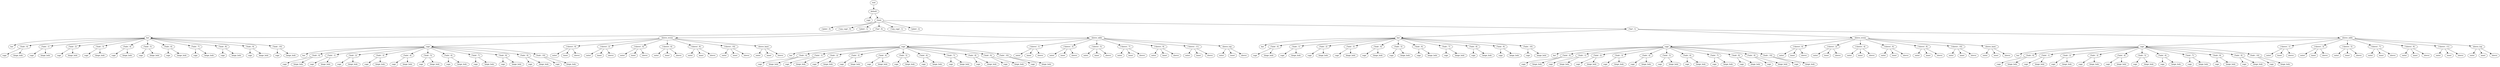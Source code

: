 digraph default {
    root_451 [label="root"];
    default_452 [label="default"];
    cage_453 [label="cage"];
    chain_454 [label="chain"];
    plate_455 [label="\('plate',\ 0\)"];
    sep_cage_456 [label="\('sep_cage',\ 0\)"];
    plate_457 [label="\('plate',\ 1\)"];
    bar_458 [label="\('bar',\ 0\)"];
    bar_459 [label="bar"];
    bar_460 [label="bar"];
    hole_461 [label="\('hole',\ 0\)"];
    cage_462 [label="cage"];
    hinge_hole_463 [label="hinge_hole"];
    hole_464 [label="\('hole',\ 1\)"];
    cage_465 [label="cage"];
    hinge_hole_466 [label="hinge_hole"];
    hole_467 [label="\('hole',\ 2\)"];
    cage_468 [label="cage"];
    hinge_hole_469 [label="hinge_hole"];
    hole_470 [label="\('hole',\ 3\)"];
    cage_471 [label="cage"];
    hinge_hole_472 [label="hinge_hole"];
    hole_473 [label="\('hole',\ 4\)"];
    cage_474 [label="cage"];
    hinge_hole_475 [label="hinge_hole"];
    hole_476 [label="\('hole',\ 5\)"];
    cage_477 [label="cage"];
    hinge_hole_478 [label="hinge_hole"];
    hole_479 [label="\('hole',\ 6\)"];
    cage_480 [label="cage"];
    hinge_hole_481 [label="hinge_hole"];
    hole_482 [label="\('hole',\ 7\)"];
    cage_483 [label="cage"];
    hinge_hole_484 [label="hinge_hole"];
    hole_485 [label="\('hole',\ 8\)"];
    cage_486 [label="cage"];
    hinge_hole_487 [label="hinge_hole"];
    hole_488 [label="\('hole',\ 9\)"];
    cage_489 [label="cage"];
    hinge_hole_490 [label="hinge_hole"];
    hole_491 [label="\('hole',\ 10\)"];
    cage_492 [label="cage"];
    hinge_hole_493 [label="hinge_hole"];
    sleeve_evens_494 [label="sleeve_evens"];
    cage_495 [label="cage"];
    bar_496 [label="bar"];
    hole_497 [label="\('hole',\ 0\)"];
    cage_498 [label="cage"];
    hinge_hole_499 [label="hinge_hole"];
    hole_500 [label="\('hole',\ 1\)"];
    cage_501 [label="cage"];
    hinge_hole_502 [label="hinge_hole"];
    hole_503 [label="\('hole',\ 2\)"];
    cage_504 [label="cage"];
    hinge_hole_505 [label="hinge_hole"];
    hole_506 [label="\('hole',\ 3\)"];
    cage_507 [label="cage"];
    hinge_hole_508 [label="hinge_hole"];
    hole_509 [label="\('hole',\ 4\)"];
    cage_510 [label="cage"];
    hinge_hole_511 [label="hinge_hole"];
    hole_512 [label="\('hole',\ 5\)"];
    cage_513 [label="cage"];
    hinge_hole_514 [label="hinge_hole"];
    hole_515 [label="\('hole',\ 6\)"];
    cage_516 [label="cage"];
    hinge_hole_517 [label="hinge_hole"];
    hole_518 [label="\('hole',\ 7\)"];
    cage_519 [label="cage"];
    hinge_hole_520 [label="hinge_hole"];
    hole_521 [label="\('hole',\ 8\)"];
    cage_522 [label="cage"];
    hinge_hole_523 [label="hinge_hole"];
    hole_524 [label="\('hole',\ 9\)"];
    cage_525 [label="cage"];
    hinge_hole_526 [label="hinge_hole"];
    hole_527 [label="\('hole',\ 10\)"];
    cage_528 [label="cage"];
    hinge_hole_529 [label="hinge_hole"];
    sleeve_530 [label="\('sleeve',\ 0\)"];
    outer_531 [label="outer"];
    inner_532 [label="inner"];
    sleeve_533 [label="sleeve"];
    sleeve_534 [label="\('sleeve',\ 2\)"];
    outer_535 [label="outer"];
    inner_536 [label="inner"];
    sleeve_537 [label="sleeve"];
    sleeve_538 [label="\('sleeve',\ 4\)"];
    outer_539 [label="outer"];
    inner_540 [label="inner"];
    sleeve_541 [label="sleeve"];
    sleeve_542 [label="\('sleeve',\ 6\)"];
    outer_543 [label="outer"];
    inner_544 [label="inner"];
    sleeve_545 [label="sleeve"];
    sleeve_546 [label="\('sleeve',\ 8\)"];
    outer_547 [label="outer"];
    inner_548 [label="inner"];
    sleeve_549 [label="sleeve"];
    sleeve_550 [label="\('sleeve',\ 10\)"];
    outer_551 [label="outer"];
    inner_552 [label="inner"];
    sleeve_553 [label="sleeve"];
    sleeve_base_554 [label="sleeve_base"];
    outer_555 [label="outer"];
    inner_556 [label="inner"];
    sleeve_557 [label="sleeve"];
    sleeve_odds_558 [label="sleeve_odds"];
    cage_559 [label="cage"];
    bar_560 [label="bar"];
    hole_561 [label="\('hole',\ 0\)"];
    cage_562 [label="cage"];
    hinge_hole_563 [label="hinge_hole"];
    hole_564 [label="\('hole',\ 1\)"];
    cage_565 [label="cage"];
    hinge_hole_566 [label="hinge_hole"];
    hole_567 [label="\('hole',\ 2\)"];
    cage_568 [label="cage"];
    hinge_hole_569 [label="hinge_hole"];
    hole_570 [label="\('hole',\ 3\)"];
    cage_571 [label="cage"];
    hinge_hole_572 [label="hinge_hole"];
    hole_573 [label="\('hole',\ 4\)"];
    cage_574 [label="cage"];
    hinge_hole_575 [label="hinge_hole"];
    hole_576 [label="\('hole',\ 5\)"];
    cage_577 [label="cage"];
    hinge_hole_578 [label="hinge_hole"];
    hole_579 [label="\('hole',\ 6\)"];
    cage_580 [label="cage"];
    hinge_hole_581 [label="hinge_hole"];
    hole_582 [label="\('hole',\ 7\)"];
    cage_583 [label="cage"];
    hinge_hole_584 [label="hinge_hole"];
    hole_585 [label="\('hole',\ 8\)"];
    cage_586 [label="cage"];
    hinge_hole_587 [label="hinge_hole"];
    hole_588 [label="\('hole',\ 9\)"];
    cage_589 [label="cage"];
    hinge_hole_590 [label="hinge_hole"];
    hole_591 [label="\('hole',\ 10\)"];
    cage_592 [label="cage"];
    hinge_hole_593 [label="hinge_hole"];
    sleeve_594 [label="\('sleeve',\ 1\)"];
    outer_595 [label="outer"];
    inner_596 [label="inner"];
    sleeve_597 [label="sleeve"];
    sleeve_598 [label="\('sleeve',\ 3\)"];
    outer_599 [label="outer"];
    inner_600 [label="inner"];
    sleeve_601 [label="sleeve"];
    sleeve_602 [label="\('sleeve',\ 5\)"];
    outer_603 [label="outer"];
    inner_604 [label="inner"];
    sleeve_605 [label="sleeve"];
    sleeve_606 [label="\('sleeve',\ 7\)"];
    outer_607 [label="outer"];
    inner_608 [label="inner"];
    sleeve_609 [label="sleeve"];
    sleeve_610 [label="\('sleeve',\ 9\)"];
    outer_611 [label="outer"];
    inner_612 [label="inner"];
    sleeve_613 [label="sleeve"];
    sleeve_614 [label="\('sleeve',\ 11\)"];
    outer_615 [label="outer"];
    inner_616 [label="inner"];
    sleeve_617 [label="sleeve"];
    sleeve_top_618 [label="sleeve_top"];
    outer_619 [label="outer"];
    inner_620 [label="inner"];
    sleeve_621 [label="sleeve"];
    sep_cage_622 [label="\('sep_cage',\ 1\)"];
    plate_623 [label="\('plate',\ 2\)"];
    bar_624 [label="\('bar',\ 1\)"];
    bar_625 [label="bar"];
    bar_626 [label="bar"];
    hole_627 [label="\('hole',\ 0\)"];
    cage_628 [label="cage"];
    hinge_hole_629 [label="hinge_hole"];
    hole_630 [label="\('hole',\ 1\)"];
    cage_631 [label="cage"];
    hinge_hole_632 [label="hinge_hole"];
    hole_633 [label="\('hole',\ 2\)"];
    cage_634 [label="cage"];
    hinge_hole_635 [label="hinge_hole"];
    hole_636 [label="\('hole',\ 3\)"];
    cage_637 [label="cage"];
    hinge_hole_638 [label="hinge_hole"];
    hole_639 [label="\('hole',\ 4\)"];
    cage_640 [label="cage"];
    hinge_hole_641 [label="hinge_hole"];
    hole_642 [label="\('hole',\ 5\)"];
    cage_643 [label="cage"];
    hinge_hole_644 [label="hinge_hole"];
    hole_645 [label="\('hole',\ 6\)"];
    cage_646 [label="cage"];
    hinge_hole_647 [label="hinge_hole"];
    hole_648 [label="\('hole',\ 7\)"];
    cage_649 [label="cage"];
    hinge_hole_650 [label="hinge_hole"];
    hole_651 [label="\('hole',\ 8\)"];
    cage_652 [label="cage"];
    hinge_hole_653 [label="hinge_hole"];
    hole_654 [label="\('hole',\ 9\)"];
    cage_655 [label="cage"];
    hinge_hole_656 [label="hinge_hole"];
    hole_657 [label="\('hole',\ 10\)"];
    cage_658 [label="cage"];
    hinge_hole_659 [label="hinge_hole"];
    sleeve_evens_660 [label="sleeve_evens"];
    cage_661 [label="cage"];
    bar_662 [label="bar"];
    hole_663 [label="\('hole',\ 0\)"];
    cage_664 [label="cage"];
    hinge_hole_665 [label="hinge_hole"];
    hole_666 [label="\('hole',\ 1\)"];
    cage_667 [label="cage"];
    hinge_hole_668 [label="hinge_hole"];
    hole_669 [label="\('hole',\ 2\)"];
    cage_670 [label="cage"];
    hinge_hole_671 [label="hinge_hole"];
    hole_672 [label="\('hole',\ 3\)"];
    cage_673 [label="cage"];
    hinge_hole_674 [label="hinge_hole"];
    hole_675 [label="\('hole',\ 4\)"];
    cage_676 [label="cage"];
    hinge_hole_677 [label="hinge_hole"];
    hole_678 [label="\('hole',\ 5\)"];
    cage_679 [label="cage"];
    hinge_hole_680 [label="hinge_hole"];
    hole_681 [label="\('hole',\ 6\)"];
    cage_682 [label="cage"];
    hinge_hole_683 [label="hinge_hole"];
    hole_684 [label="\('hole',\ 7\)"];
    cage_685 [label="cage"];
    hinge_hole_686 [label="hinge_hole"];
    hole_687 [label="\('hole',\ 8\)"];
    cage_688 [label="cage"];
    hinge_hole_689 [label="hinge_hole"];
    hole_690 [label="\('hole',\ 9\)"];
    cage_691 [label="cage"];
    hinge_hole_692 [label="hinge_hole"];
    hole_693 [label="\('hole',\ 10\)"];
    cage_694 [label="cage"];
    hinge_hole_695 [label="hinge_hole"];
    sleeve_696 [label="\('sleeve',\ 0\)"];
    outer_697 [label="outer"];
    inner_698 [label="inner"];
    sleeve_699 [label="sleeve"];
    sleeve_700 [label="\('sleeve',\ 2\)"];
    outer_701 [label="outer"];
    inner_702 [label="inner"];
    sleeve_703 [label="sleeve"];
    sleeve_704 [label="\('sleeve',\ 4\)"];
    outer_705 [label="outer"];
    inner_706 [label="inner"];
    sleeve_707 [label="sleeve"];
    sleeve_708 [label="\('sleeve',\ 6\)"];
    outer_709 [label="outer"];
    inner_710 [label="inner"];
    sleeve_711 [label="sleeve"];
    sleeve_712 [label="\('sleeve',\ 8\)"];
    outer_713 [label="outer"];
    inner_714 [label="inner"];
    sleeve_715 [label="sleeve"];
    sleeve_716 [label="\('sleeve',\ 10\)"];
    outer_717 [label="outer"];
    inner_718 [label="inner"];
    sleeve_719 [label="sleeve"];
    sleeve_base_720 [label="sleeve_base"];
    outer_721 [label="outer"];
    inner_722 [label="inner"];
    sleeve_723 [label="sleeve"];
    sleeve_odds_724 [label="sleeve_odds"];
    cage_725 [label="cage"];
    bar_726 [label="bar"];
    hole_727 [label="\('hole',\ 0\)"];
    cage_728 [label="cage"];
    hinge_hole_729 [label="hinge_hole"];
    hole_730 [label="\('hole',\ 1\)"];
    cage_731 [label="cage"];
    hinge_hole_732 [label="hinge_hole"];
    hole_733 [label="\('hole',\ 2\)"];
    cage_734 [label="cage"];
    hinge_hole_735 [label="hinge_hole"];
    hole_736 [label="\('hole',\ 3\)"];
    cage_737 [label="cage"];
    hinge_hole_738 [label="hinge_hole"];
    hole_739 [label="\('hole',\ 4\)"];
    cage_740 [label="cage"];
    hinge_hole_741 [label="hinge_hole"];
    hole_742 [label="\('hole',\ 5\)"];
    cage_743 [label="cage"];
    hinge_hole_744 [label="hinge_hole"];
    hole_745 [label="\('hole',\ 6\)"];
    cage_746 [label="cage"];
    hinge_hole_747 [label="hinge_hole"];
    hole_748 [label="\('hole',\ 7\)"];
    cage_749 [label="cage"];
    hinge_hole_750 [label="hinge_hole"];
    hole_751 [label="\('hole',\ 8\)"];
    cage_752 [label="cage"];
    hinge_hole_753 [label="hinge_hole"];
    hole_754 [label="\('hole',\ 9\)"];
    cage_755 [label="cage"];
    hinge_hole_756 [label="hinge_hole"];
    hole_757 [label="\('hole',\ 10\)"];
    cage_758 [label="cage"];
    hinge_hole_759 [label="hinge_hole"];
    sleeve_760 [label="\('sleeve',\ 1\)"];
    outer_761 [label="outer"];
    inner_762 [label="inner"];
    sleeve_763 [label="sleeve"];
    sleeve_764 [label="\('sleeve',\ 3\)"];
    outer_765 [label="outer"];
    inner_766 [label="inner"];
    sleeve_767 [label="sleeve"];
    sleeve_768 [label="\('sleeve',\ 5\)"];
    outer_769 [label="outer"];
    inner_770 [label="inner"];
    sleeve_771 [label="sleeve"];
    sleeve_772 [label="\('sleeve',\ 7\)"];
    outer_773 [label="outer"];
    inner_774 [label="inner"];
    sleeve_775 [label="sleeve"];
    sleeve_776 [label="\('sleeve',\ 9\)"];
    outer_777 [label="outer"];
    inner_778 [label="inner"];
    sleeve_779 [label="sleeve"];
    sleeve_780 [label="\('sleeve',\ 11\)"];
    outer_781 [label="outer"];
    inner_782 [label="inner"];
    sleeve_783 [label="sleeve"];
    sleeve_top_784 [label="sleeve_top"];
    outer_785 [label="outer"];
    inner_786 [label="inner"];
    sleeve_787 [label="sleeve"];
    root_451 -> default_452;
    default_452 -> cage_453;
    default_452 -> chain_454;
    chain_454 -> plate_455;
    chain_454 -> sep_cage_456;
    chain_454 -> plate_457;
    chain_454 -> bar_458;
    bar_458 -> bar_459;
    bar_459 -> bar_460;
    bar_459 -> hole_461;
    hole_461 -> cage_462;
    hole_461 -> hinge_hole_463;
    bar_459 -> hole_464;
    hole_464 -> cage_465;
    hole_464 -> hinge_hole_466;
    bar_459 -> hole_467;
    hole_467 -> cage_468;
    hole_467 -> hinge_hole_469;
    bar_459 -> hole_470;
    hole_470 -> cage_471;
    hole_470 -> hinge_hole_472;
    bar_459 -> hole_473;
    hole_473 -> cage_474;
    hole_473 -> hinge_hole_475;
    bar_459 -> hole_476;
    hole_476 -> cage_477;
    hole_476 -> hinge_hole_478;
    bar_459 -> hole_479;
    hole_479 -> cage_480;
    hole_479 -> hinge_hole_481;
    bar_459 -> hole_482;
    hole_482 -> cage_483;
    hole_482 -> hinge_hole_484;
    bar_459 -> hole_485;
    hole_485 -> cage_486;
    hole_485 -> hinge_hole_487;
    bar_459 -> hole_488;
    hole_488 -> cage_489;
    hole_488 -> hinge_hole_490;
    bar_459 -> hole_491;
    hole_491 -> cage_492;
    hole_491 -> hinge_hole_493;
    bar_458 -> sleeve_evens_494;
    sleeve_evens_494 -> cage_495;
    cage_495 -> bar_496;
    cage_495 -> hole_497;
    hole_497 -> cage_498;
    hole_497 -> hinge_hole_499;
    cage_495 -> hole_500;
    hole_500 -> cage_501;
    hole_500 -> hinge_hole_502;
    cage_495 -> hole_503;
    hole_503 -> cage_504;
    hole_503 -> hinge_hole_505;
    cage_495 -> hole_506;
    hole_506 -> cage_507;
    hole_506 -> hinge_hole_508;
    cage_495 -> hole_509;
    hole_509 -> cage_510;
    hole_509 -> hinge_hole_511;
    cage_495 -> hole_512;
    hole_512 -> cage_513;
    hole_512 -> hinge_hole_514;
    cage_495 -> hole_515;
    hole_515 -> cage_516;
    hole_515 -> hinge_hole_517;
    cage_495 -> hole_518;
    hole_518 -> cage_519;
    hole_518 -> hinge_hole_520;
    cage_495 -> hole_521;
    hole_521 -> cage_522;
    hole_521 -> hinge_hole_523;
    cage_495 -> hole_524;
    hole_524 -> cage_525;
    hole_524 -> hinge_hole_526;
    cage_495 -> hole_527;
    hole_527 -> cage_528;
    hole_527 -> hinge_hole_529;
    sleeve_evens_494 -> sleeve_530;
    sleeve_530 -> outer_531;
    sleeve_530 -> inner_532;
    sleeve_530 -> sleeve_533;
    sleeve_evens_494 -> sleeve_534;
    sleeve_534 -> outer_535;
    sleeve_534 -> inner_536;
    sleeve_534 -> sleeve_537;
    sleeve_evens_494 -> sleeve_538;
    sleeve_538 -> outer_539;
    sleeve_538 -> inner_540;
    sleeve_538 -> sleeve_541;
    sleeve_evens_494 -> sleeve_542;
    sleeve_542 -> outer_543;
    sleeve_542 -> inner_544;
    sleeve_542 -> sleeve_545;
    sleeve_evens_494 -> sleeve_546;
    sleeve_546 -> outer_547;
    sleeve_546 -> inner_548;
    sleeve_546 -> sleeve_549;
    sleeve_evens_494 -> sleeve_550;
    sleeve_550 -> outer_551;
    sleeve_550 -> inner_552;
    sleeve_550 -> sleeve_553;
    sleeve_evens_494 -> sleeve_base_554;
    sleeve_base_554 -> outer_555;
    sleeve_base_554 -> inner_556;
    sleeve_base_554 -> sleeve_557;
    bar_458 -> sleeve_odds_558;
    sleeve_odds_558 -> cage_559;
    cage_559 -> bar_560;
    cage_559 -> hole_561;
    hole_561 -> cage_562;
    hole_561 -> hinge_hole_563;
    cage_559 -> hole_564;
    hole_564 -> cage_565;
    hole_564 -> hinge_hole_566;
    cage_559 -> hole_567;
    hole_567 -> cage_568;
    hole_567 -> hinge_hole_569;
    cage_559 -> hole_570;
    hole_570 -> cage_571;
    hole_570 -> hinge_hole_572;
    cage_559 -> hole_573;
    hole_573 -> cage_574;
    hole_573 -> hinge_hole_575;
    cage_559 -> hole_576;
    hole_576 -> cage_577;
    hole_576 -> hinge_hole_578;
    cage_559 -> hole_579;
    hole_579 -> cage_580;
    hole_579 -> hinge_hole_581;
    cage_559 -> hole_582;
    hole_582 -> cage_583;
    hole_582 -> hinge_hole_584;
    cage_559 -> hole_585;
    hole_585 -> cage_586;
    hole_585 -> hinge_hole_587;
    cage_559 -> hole_588;
    hole_588 -> cage_589;
    hole_588 -> hinge_hole_590;
    cage_559 -> hole_591;
    hole_591 -> cage_592;
    hole_591 -> hinge_hole_593;
    sleeve_odds_558 -> sleeve_594;
    sleeve_594 -> outer_595;
    sleeve_594 -> inner_596;
    sleeve_594 -> sleeve_597;
    sleeve_odds_558 -> sleeve_598;
    sleeve_598 -> outer_599;
    sleeve_598 -> inner_600;
    sleeve_598 -> sleeve_601;
    sleeve_odds_558 -> sleeve_602;
    sleeve_602 -> outer_603;
    sleeve_602 -> inner_604;
    sleeve_602 -> sleeve_605;
    sleeve_odds_558 -> sleeve_606;
    sleeve_606 -> outer_607;
    sleeve_606 -> inner_608;
    sleeve_606 -> sleeve_609;
    sleeve_odds_558 -> sleeve_610;
    sleeve_610 -> outer_611;
    sleeve_610 -> inner_612;
    sleeve_610 -> sleeve_613;
    sleeve_odds_558 -> sleeve_614;
    sleeve_614 -> outer_615;
    sleeve_614 -> inner_616;
    sleeve_614 -> sleeve_617;
    sleeve_odds_558 -> sleeve_top_618;
    sleeve_top_618 -> outer_619;
    sleeve_top_618 -> inner_620;
    sleeve_top_618 -> sleeve_621;
    chain_454 -> sep_cage_622;
    chain_454 -> plate_623;
    chain_454 -> bar_624;
    bar_624 -> bar_625;
    bar_625 -> bar_626;
    bar_625 -> hole_627;
    hole_627 -> cage_628;
    hole_627 -> hinge_hole_629;
    bar_625 -> hole_630;
    hole_630 -> cage_631;
    hole_630 -> hinge_hole_632;
    bar_625 -> hole_633;
    hole_633 -> cage_634;
    hole_633 -> hinge_hole_635;
    bar_625 -> hole_636;
    hole_636 -> cage_637;
    hole_636 -> hinge_hole_638;
    bar_625 -> hole_639;
    hole_639 -> cage_640;
    hole_639 -> hinge_hole_641;
    bar_625 -> hole_642;
    hole_642 -> cage_643;
    hole_642 -> hinge_hole_644;
    bar_625 -> hole_645;
    hole_645 -> cage_646;
    hole_645 -> hinge_hole_647;
    bar_625 -> hole_648;
    hole_648 -> cage_649;
    hole_648 -> hinge_hole_650;
    bar_625 -> hole_651;
    hole_651 -> cage_652;
    hole_651 -> hinge_hole_653;
    bar_625 -> hole_654;
    hole_654 -> cage_655;
    hole_654 -> hinge_hole_656;
    bar_625 -> hole_657;
    hole_657 -> cage_658;
    hole_657 -> hinge_hole_659;
    bar_624 -> sleeve_evens_660;
    sleeve_evens_660 -> cage_661;
    cage_661 -> bar_662;
    cage_661 -> hole_663;
    hole_663 -> cage_664;
    hole_663 -> hinge_hole_665;
    cage_661 -> hole_666;
    hole_666 -> cage_667;
    hole_666 -> hinge_hole_668;
    cage_661 -> hole_669;
    hole_669 -> cage_670;
    hole_669 -> hinge_hole_671;
    cage_661 -> hole_672;
    hole_672 -> cage_673;
    hole_672 -> hinge_hole_674;
    cage_661 -> hole_675;
    hole_675 -> cage_676;
    hole_675 -> hinge_hole_677;
    cage_661 -> hole_678;
    hole_678 -> cage_679;
    hole_678 -> hinge_hole_680;
    cage_661 -> hole_681;
    hole_681 -> cage_682;
    hole_681 -> hinge_hole_683;
    cage_661 -> hole_684;
    hole_684 -> cage_685;
    hole_684 -> hinge_hole_686;
    cage_661 -> hole_687;
    hole_687 -> cage_688;
    hole_687 -> hinge_hole_689;
    cage_661 -> hole_690;
    hole_690 -> cage_691;
    hole_690 -> hinge_hole_692;
    cage_661 -> hole_693;
    hole_693 -> cage_694;
    hole_693 -> hinge_hole_695;
    sleeve_evens_660 -> sleeve_696;
    sleeve_696 -> outer_697;
    sleeve_696 -> inner_698;
    sleeve_696 -> sleeve_699;
    sleeve_evens_660 -> sleeve_700;
    sleeve_700 -> outer_701;
    sleeve_700 -> inner_702;
    sleeve_700 -> sleeve_703;
    sleeve_evens_660 -> sleeve_704;
    sleeve_704 -> outer_705;
    sleeve_704 -> inner_706;
    sleeve_704 -> sleeve_707;
    sleeve_evens_660 -> sleeve_708;
    sleeve_708 -> outer_709;
    sleeve_708 -> inner_710;
    sleeve_708 -> sleeve_711;
    sleeve_evens_660 -> sleeve_712;
    sleeve_712 -> outer_713;
    sleeve_712 -> inner_714;
    sleeve_712 -> sleeve_715;
    sleeve_evens_660 -> sleeve_716;
    sleeve_716 -> outer_717;
    sleeve_716 -> inner_718;
    sleeve_716 -> sleeve_719;
    sleeve_evens_660 -> sleeve_base_720;
    sleeve_base_720 -> outer_721;
    sleeve_base_720 -> inner_722;
    sleeve_base_720 -> sleeve_723;
    bar_624 -> sleeve_odds_724;
    sleeve_odds_724 -> cage_725;
    cage_725 -> bar_726;
    cage_725 -> hole_727;
    hole_727 -> cage_728;
    hole_727 -> hinge_hole_729;
    cage_725 -> hole_730;
    hole_730 -> cage_731;
    hole_730 -> hinge_hole_732;
    cage_725 -> hole_733;
    hole_733 -> cage_734;
    hole_733 -> hinge_hole_735;
    cage_725 -> hole_736;
    hole_736 -> cage_737;
    hole_736 -> hinge_hole_738;
    cage_725 -> hole_739;
    hole_739 -> cage_740;
    hole_739 -> hinge_hole_741;
    cage_725 -> hole_742;
    hole_742 -> cage_743;
    hole_742 -> hinge_hole_744;
    cage_725 -> hole_745;
    hole_745 -> cage_746;
    hole_745 -> hinge_hole_747;
    cage_725 -> hole_748;
    hole_748 -> cage_749;
    hole_748 -> hinge_hole_750;
    cage_725 -> hole_751;
    hole_751 -> cage_752;
    hole_751 -> hinge_hole_753;
    cage_725 -> hole_754;
    hole_754 -> cage_755;
    hole_754 -> hinge_hole_756;
    cage_725 -> hole_757;
    hole_757 -> cage_758;
    hole_757 -> hinge_hole_759;
    sleeve_odds_724 -> sleeve_760;
    sleeve_760 -> outer_761;
    sleeve_760 -> inner_762;
    sleeve_760 -> sleeve_763;
    sleeve_odds_724 -> sleeve_764;
    sleeve_764 -> outer_765;
    sleeve_764 -> inner_766;
    sleeve_764 -> sleeve_767;
    sleeve_odds_724 -> sleeve_768;
    sleeve_768 -> outer_769;
    sleeve_768 -> inner_770;
    sleeve_768 -> sleeve_771;
    sleeve_odds_724 -> sleeve_772;
    sleeve_772 -> outer_773;
    sleeve_772 -> inner_774;
    sleeve_772 -> sleeve_775;
    sleeve_odds_724 -> sleeve_776;
    sleeve_776 -> outer_777;
    sleeve_776 -> inner_778;
    sleeve_776 -> sleeve_779;
    sleeve_odds_724 -> sleeve_780;
    sleeve_780 -> outer_781;
    sleeve_780 -> inner_782;
    sleeve_780 -> sleeve_783;
    sleeve_odds_724 -> sleeve_top_784;
    sleeve_top_784 -> outer_785;
    sleeve_top_784 -> inner_786;
    sleeve_top_784 -> sleeve_787;
}
